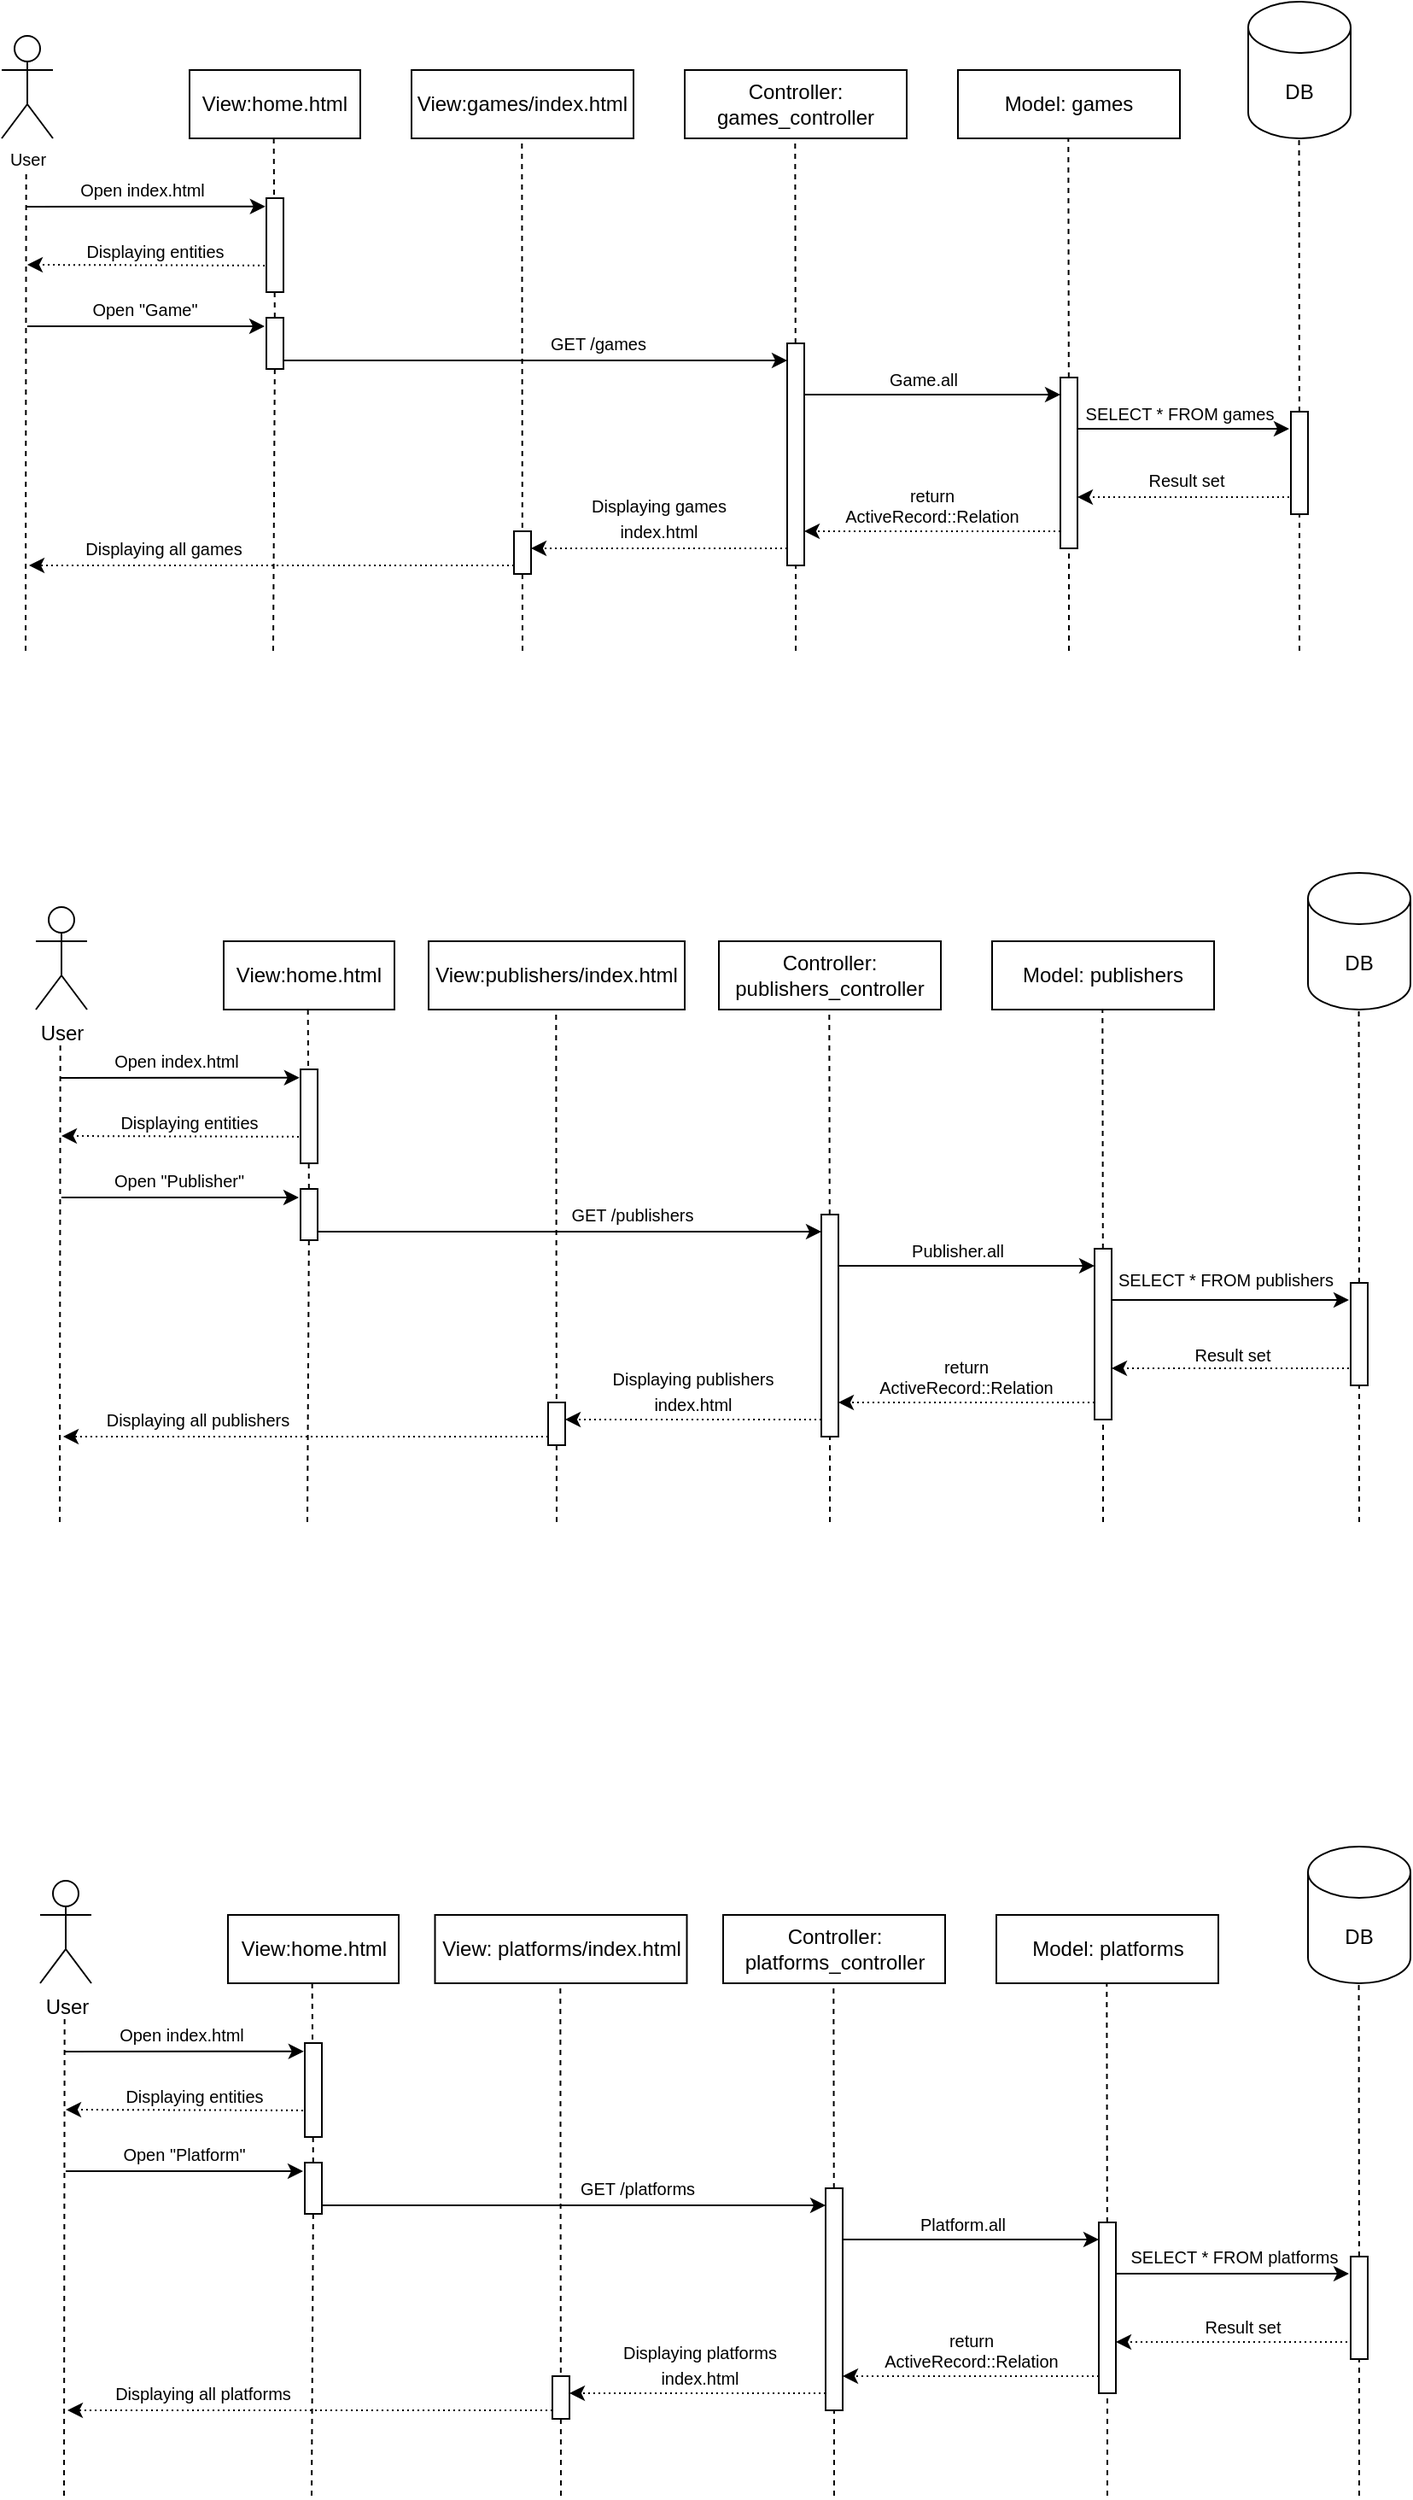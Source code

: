 <mxfile version="23.0.2" type="device">
  <diagram name="Страница — 1" id="-4BtK_Ra-prGS7PT-use">
    <mxGraphModel dx="1727" dy="1027" grid="0" gridSize="10" guides="1" tooltips="1" connect="1" arrows="1" fold="1" page="0" pageScale="1" pageWidth="827" pageHeight="1169" math="0" shadow="0">
      <root>
        <mxCell id="0" />
        <mxCell id="1" parent="0" />
        <mxCell id="UqfL8hl1lmu7WySA4xqy-44" value="User" style="shape=umlActor;verticalLabelPosition=bottom;verticalAlign=top;html=1;outlineConnect=0;fillColor=none;strokeColor=#000000;fontSize=10;" vertex="1" parent="1">
          <mxGeometry x="250" y="250" width="30" height="60" as="geometry" />
        </mxCell>
        <mxCell id="UqfL8hl1lmu7WySA4xqy-45" value="View:home.html" style="rounded=0;whiteSpace=wrap;html=1;fillColor=none;strokeColor=#000000;glass=0;" vertex="1" parent="1">
          <mxGeometry x="360" y="270" width="100" height="40" as="geometry" />
        </mxCell>
        <mxCell id="UqfL8hl1lmu7WySA4xqy-46" value="View:games/index.html" style="rounded=0;whiteSpace=wrap;html=1;fillColor=none;strokeColor=#000000;glass=0;" vertex="1" parent="1">
          <mxGeometry x="490" y="270" width="130" height="40" as="geometry" />
        </mxCell>
        <mxCell id="UqfL8hl1lmu7WySA4xqy-47" value="Model: games" style="rounded=0;whiteSpace=wrap;html=1;fillColor=none;strokeColor=#000000;glass=0;" vertex="1" parent="1">
          <mxGeometry x="810" y="270" width="130" height="40" as="geometry" />
        </mxCell>
        <mxCell id="UqfL8hl1lmu7WySA4xqy-48" value="Controller: games_controller" style="rounded=0;whiteSpace=wrap;html=1;fillColor=none;strokeColor=#000000;glass=0;" vertex="1" parent="1">
          <mxGeometry x="650" y="270" width="130" height="40" as="geometry" />
        </mxCell>
        <mxCell id="UqfL8hl1lmu7WySA4xqy-49" value="DB" style="shape=cylinder3;whiteSpace=wrap;html=1;boundedLbl=1;backgroundOutline=1;size=15;fillColor=none;strokeColor=#000000;" vertex="1" parent="1">
          <mxGeometry x="980" y="230" width="60" height="80" as="geometry" />
        </mxCell>
        <mxCell id="UqfL8hl1lmu7WySA4xqy-50" value="" style="endArrow=none;dashed=1;html=1;rounded=0;" edge="1" parent="1">
          <mxGeometry width="50" height="50" relative="1" as="geometry">
            <mxPoint x="264" y="610" as="sourcePoint" />
            <mxPoint x="264.33" y="330" as="targetPoint" />
          </mxGeometry>
        </mxCell>
        <mxCell id="UqfL8hl1lmu7WySA4xqy-51" value="" style="endArrow=none;dashed=1;html=1;rounded=0;" edge="1" parent="1" source="UqfL8hl1lmu7WySA4xqy-78">
          <mxGeometry width="50" height="50" relative="1" as="geometry">
            <mxPoint x="409" y="610" as="sourcePoint" />
            <mxPoint x="409.33" y="310" as="targetPoint" />
          </mxGeometry>
        </mxCell>
        <mxCell id="UqfL8hl1lmu7WySA4xqy-52" value="" style="endArrow=none;dashed=1;html=1;rounded=0;" edge="1" parent="1">
          <mxGeometry width="50" height="50" relative="1" as="geometry">
            <mxPoint x="555" y="610" as="sourcePoint" />
            <mxPoint x="554.66" y="310" as="targetPoint" />
          </mxGeometry>
        </mxCell>
        <mxCell id="UqfL8hl1lmu7WySA4xqy-53" value="" style="endArrow=none;dashed=1;html=1;rounded=0;" edge="1" parent="1" source="UqfL8hl1lmu7WySA4xqy-80">
          <mxGeometry width="50" height="50" relative="1" as="geometry">
            <mxPoint x="715" y="610" as="sourcePoint" />
            <mxPoint x="714.66" y="310" as="targetPoint" />
          </mxGeometry>
        </mxCell>
        <mxCell id="UqfL8hl1lmu7WySA4xqy-54" value="" style="endArrow=none;dashed=1;html=1;rounded=0;" edge="1" parent="1" source="UqfL8hl1lmu7WySA4xqy-82">
          <mxGeometry width="50" height="50" relative="1" as="geometry">
            <mxPoint x="875" y="610" as="sourcePoint" />
            <mxPoint x="874.66" y="310" as="targetPoint" />
          </mxGeometry>
        </mxCell>
        <mxCell id="UqfL8hl1lmu7WySA4xqy-55" value="" style="endArrow=none;dashed=1;html=1;rounded=0;" edge="1" parent="1" source="UqfL8hl1lmu7WySA4xqy-84">
          <mxGeometry width="50" height="50" relative="1" as="geometry">
            <mxPoint x="1010" y="610" as="sourcePoint" />
            <mxPoint x="1009.77" y="310" as="targetPoint" />
          </mxGeometry>
        </mxCell>
        <mxCell id="UqfL8hl1lmu7WySA4xqy-56" value="" style="endArrow=classic;html=1;rounded=0;entryX=-0.06;entryY=0.089;entryDx=0;entryDy=0;entryPerimeter=0;" edge="1" parent="1" target="UqfL8hl1lmu7WySA4xqy-76">
          <mxGeometry width="50" height="50" relative="1" as="geometry">
            <mxPoint x="264" y="350" as="sourcePoint" />
            <mxPoint x="400" y="350" as="targetPoint" />
          </mxGeometry>
        </mxCell>
        <mxCell id="UqfL8hl1lmu7WySA4xqy-57" value="&lt;font style=&quot;font-size: 10px;&quot;&gt;Open index.html&lt;/font&gt;" style="text;html=1;align=center;verticalAlign=middle;whiteSpace=wrap;rounded=0;fontSize=10;" vertex="1" parent="1">
          <mxGeometry x="280" y="330" width="105" height="20" as="geometry" />
        </mxCell>
        <mxCell id="UqfL8hl1lmu7WySA4xqy-58" value="" style="endArrow=classic;html=1;rounded=0;dashed=1;dashPattern=1 2;" edge="1" parent="1">
          <mxGeometry width="50" height="50" relative="1" as="geometry">
            <mxPoint x="410" y="384.46" as="sourcePoint" />
            <mxPoint x="265" y="384" as="targetPoint" />
          </mxGeometry>
        </mxCell>
        <mxCell id="UqfL8hl1lmu7WySA4xqy-59" value="&lt;font style=&quot;font-size: 10px;&quot;&gt;Displaying entities&lt;/font&gt;" style="text;html=1;align=center;verticalAlign=middle;whiteSpace=wrap;rounded=0;fontSize=10;" vertex="1" parent="1">
          <mxGeometry x="260" y="371" width="160" height="10" as="geometry" />
        </mxCell>
        <mxCell id="UqfL8hl1lmu7WySA4xqy-60" value="" style="endArrow=classic;html=1;rounded=0;" edge="1" parent="1">
          <mxGeometry width="50" height="50" relative="1" as="geometry">
            <mxPoint x="265" y="420" as="sourcePoint" />
            <mxPoint x="404" y="420" as="targetPoint" />
          </mxGeometry>
        </mxCell>
        <mxCell id="UqfL8hl1lmu7WySA4xqy-61" value="Open &quot;Game&quot;" style="text;html=1;align=center;verticalAlign=middle;whiteSpace=wrap;rounded=0;fontSize=10;" vertex="1" parent="1">
          <mxGeometry x="270" y="400" width="127.5" height="20" as="geometry" />
        </mxCell>
        <mxCell id="UqfL8hl1lmu7WySA4xqy-62" value="" style="endArrow=classic;html=1;rounded=0;" edge="1" parent="1">
          <mxGeometry width="50" height="50" relative="1" as="geometry">
            <mxPoint x="410" y="440" as="sourcePoint" />
            <mxPoint x="710" y="440" as="targetPoint" />
          </mxGeometry>
        </mxCell>
        <mxCell id="UqfL8hl1lmu7WySA4xqy-63" value="&lt;font style=&quot;font-size: 10px;&quot;&gt;GET /games&lt;/font&gt;" style="text;html=1;align=center;verticalAlign=middle;whiteSpace=wrap;rounded=0;" vertex="1" parent="1">
          <mxGeometry x="542" y="420" width="115" height="20" as="geometry" />
        </mxCell>
        <mxCell id="UqfL8hl1lmu7WySA4xqy-64" value="" style="endArrow=classic;html=1;rounded=0;" edge="1" parent="1">
          <mxGeometry width="50" height="50" relative="1" as="geometry">
            <mxPoint x="720" y="460" as="sourcePoint" />
            <mxPoint x="870" y="460" as="targetPoint" />
          </mxGeometry>
        </mxCell>
        <mxCell id="UqfL8hl1lmu7WySA4xqy-65" value="&lt;font style=&quot;font-size: 10px;&quot;&gt;Game.all&lt;/font&gt;" style="text;html=1;align=center;verticalAlign=middle;whiteSpace=wrap;rounded=0;" vertex="1" parent="1">
          <mxGeometry x="760" y="436" width="60" height="30" as="geometry" />
        </mxCell>
        <mxCell id="UqfL8hl1lmu7WySA4xqy-66" value="" style="endArrow=classic;html=1;rounded=0;" edge="1" parent="1">
          <mxGeometry width="50" height="50" relative="1" as="geometry">
            <mxPoint x="880" y="480" as="sourcePoint" />
            <mxPoint x="1004" y="480" as="targetPoint" />
          </mxGeometry>
        </mxCell>
        <mxCell id="UqfL8hl1lmu7WySA4xqy-67" value="&lt;font style=&quot;font-size: 10px;&quot;&gt;SELECT * FROM games&lt;/font&gt;" style="text;html=1;align=center;verticalAlign=middle;whiteSpace=wrap;rounded=0;fontSize=10;" vertex="1" parent="1">
          <mxGeometry x="875" y="456" width="130" height="30" as="geometry" />
        </mxCell>
        <mxCell id="UqfL8hl1lmu7WySA4xqy-68" value="" style="endArrow=classic;html=1;rounded=0;dashed=1;dashPattern=1 2;" edge="1" parent="1">
          <mxGeometry width="50" height="50" relative="1" as="geometry">
            <mxPoint x="1010" y="520" as="sourcePoint" />
            <mxPoint x="880" y="520" as="targetPoint" />
          </mxGeometry>
        </mxCell>
        <mxCell id="UqfL8hl1lmu7WySA4xqy-69" value="&lt;font style=&quot;font-size: 10px;&quot;&gt;Result set&lt;/font&gt;" style="text;html=1;align=center;verticalAlign=middle;whiteSpace=wrap;rounded=0;" vertex="1" parent="1">
          <mxGeometry x="879" y="495" width="130" height="30" as="geometry" />
        </mxCell>
        <mxCell id="UqfL8hl1lmu7WySA4xqy-70" value="" style="endArrow=classic;html=1;rounded=0;dashed=1;dashPattern=1 2;" edge="1" parent="1">
          <mxGeometry width="50" height="50" relative="1" as="geometry">
            <mxPoint x="870" y="540" as="sourcePoint" />
            <mxPoint x="720" y="540" as="targetPoint" />
          </mxGeometry>
        </mxCell>
        <mxCell id="UqfL8hl1lmu7WySA4xqy-71" value="return&lt;br&gt;ActiveRecord::Relation" style="text;html=1;align=center;verticalAlign=middle;whiteSpace=wrap;rounded=0;fontSize=10;" vertex="1" parent="1">
          <mxGeometry x="720" y="510" width="150" height="30" as="geometry" />
        </mxCell>
        <mxCell id="UqfL8hl1lmu7WySA4xqy-72" value="" style="endArrow=classic;html=1;rounded=0;dashed=1;dashPattern=1 2;" edge="1" parent="1">
          <mxGeometry width="50" height="50" relative="1" as="geometry">
            <mxPoint x="710" y="550" as="sourcePoint" />
            <mxPoint x="560" y="550" as="targetPoint" />
          </mxGeometry>
        </mxCell>
        <mxCell id="UqfL8hl1lmu7WySA4xqy-73" value="&lt;font style=&quot;font-size: 10px;&quot;&gt;Displaying games &lt;br&gt;index.html&lt;/font&gt;" style="text;html=1;align=center;verticalAlign=middle;whiteSpace=wrap;rounded=0;" vertex="1" parent="1">
          <mxGeometry x="560" y="517" width="150" height="30" as="geometry" />
        </mxCell>
        <mxCell id="UqfL8hl1lmu7WySA4xqy-74" value="" style="endArrow=classic;html=1;rounded=0;dashed=1;dashPattern=1 2;" edge="1" parent="1">
          <mxGeometry width="50" height="50" relative="1" as="geometry">
            <mxPoint x="550" y="560" as="sourcePoint" />
            <mxPoint x="266" y="560" as="targetPoint" />
          </mxGeometry>
        </mxCell>
        <mxCell id="UqfL8hl1lmu7WySA4xqy-75" value="&lt;font style=&quot;font-size: 10px;&quot;&gt;Displaying all games&lt;/font&gt;" style="text;html=1;align=center;verticalAlign=middle;whiteSpace=wrap;rounded=0;" vertex="1" parent="1">
          <mxGeometry x="270" y="535" width="150" height="30" as="geometry" />
        </mxCell>
        <mxCell id="UqfL8hl1lmu7WySA4xqy-76" value="" style="rounded=0;whiteSpace=wrap;html=1;" vertex="1" parent="1">
          <mxGeometry x="405" y="345" width="10" height="55" as="geometry" />
        </mxCell>
        <mxCell id="UqfL8hl1lmu7WySA4xqy-77" value="" style="endArrow=none;dashed=1;html=1;rounded=0;" edge="1" parent="1" target="UqfL8hl1lmu7WySA4xqy-78">
          <mxGeometry width="50" height="50" relative="1" as="geometry">
            <mxPoint x="409" y="610" as="sourcePoint" />
            <mxPoint x="409.33" y="310" as="targetPoint" />
          </mxGeometry>
        </mxCell>
        <mxCell id="UqfL8hl1lmu7WySA4xqy-78" value="" style="rounded=0;whiteSpace=wrap;html=1;" vertex="1" parent="1">
          <mxGeometry x="405" y="415" width="10" height="30" as="geometry" />
        </mxCell>
        <mxCell id="UqfL8hl1lmu7WySA4xqy-79" value="" style="endArrow=none;dashed=1;html=1;rounded=0;" edge="1" parent="1" target="UqfL8hl1lmu7WySA4xqy-80">
          <mxGeometry width="50" height="50" relative="1" as="geometry">
            <mxPoint x="715" y="610" as="sourcePoint" />
            <mxPoint x="714.66" y="310" as="targetPoint" />
          </mxGeometry>
        </mxCell>
        <mxCell id="UqfL8hl1lmu7WySA4xqy-80" value="" style="rounded=0;whiteSpace=wrap;html=1;" vertex="1" parent="1">
          <mxGeometry x="710" y="430" width="10" height="130" as="geometry" />
        </mxCell>
        <mxCell id="UqfL8hl1lmu7WySA4xqy-81" value="" style="endArrow=none;dashed=1;html=1;rounded=0;" edge="1" parent="1" target="UqfL8hl1lmu7WySA4xqy-82">
          <mxGeometry width="50" height="50" relative="1" as="geometry">
            <mxPoint x="875" y="610" as="sourcePoint" />
            <mxPoint x="874.66" y="310" as="targetPoint" />
          </mxGeometry>
        </mxCell>
        <mxCell id="UqfL8hl1lmu7WySA4xqy-82" value="" style="rounded=0;whiteSpace=wrap;html=1;" vertex="1" parent="1">
          <mxGeometry x="870" y="450" width="10" height="100" as="geometry" />
        </mxCell>
        <mxCell id="UqfL8hl1lmu7WySA4xqy-83" value="" style="endArrow=none;dashed=1;html=1;rounded=0;" edge="1" parent="1" target="UqfL8hl1lmu7WySA4xqy-84">
          <mxGeometry width="50" height="50" relative="1" as="geometry">
            <mxPoint x="1010" y="610" as="sourcePoint" />
            <mxPoint x="1009.77" y="310" as="targetPoint" />
          </mxGeometry>
        </mxCell>
        <mxCell id="UqfL8hl1lmu7WySA4xqy-84" value="" style="rounded=0;whiteSpace=wrap;html=1;" vertex="1" parent="1">
          <mxGeometry x="1005" y="470" width="10" height="60" as="geometry" />
        </mxCell>
        <mxCell id="UqfL8hl1lmu7WySA4xqy-85" value="" style="rounded=0;whiteSpace=wrap;html=1;" vertex="1" parent="1">
          <mxGeometry x="550" y="540" width="10" height="25" as="geometry" />
        </mxCell>
        <mxCell id="UqfL8hl1lmu7WySA4xqy-86" value="User" style="shape=umlActor;verticalLabelPosition=bottom;verticalAlign=top;html=1;outlineConnect=0;fillColor=none;strokeColor=#000000;" vertex="1" parent="1">
          <mxGeometry x="270" y="760" width="30" height="60" as="geometry" />
        </mxCell>
        <mxCell id="UqfL8hl1lmu7WySA4xqy-87" value="View:home.html" style="rounded=0;whiteSpace=wrap;html=1;fillColor=none;strokeColor=#000000;glass=0;" vertex="1" parent="1">
          <mxGeometry x="380" y="780" width="100" height="40" as="geometry" />
        </mxCell>
        <mxCell id="UqfL8hl1lmu7WySA4xqy-88" value="View:publishers/index.html" style="rounded=0;whiteSpace=wrap;html=1;fillColor=none;strokeColor=#000000;glass=0;" vertex="1" parent="1">
          <mxGeometry x="500" y="780" width="150" height="40" as="geometry" />
        </mxCell>
        <mxCell id="UqfL8hl1lmu7WySA4xqy-89" value="Model: publishers" style="rounded=0;whiteSpace=wrap;html=1;fillColor=none;strokeColor=#000000;glass=0;" vertex="1" parent="1">
          <mxGeometry x="830" y="780" width="130" height="40" as="geometry" />
        </mxCell>
        <mxCell id="UqfL8hl1lmu7WySA4xqy-90" value="Controller: publishers_controller" style="rounded=0;whiteSpace=wrap;html=1;fillColor=none;strokeColor=#000000;glass=0;" vertex="1" parent="1">
          <mxGeometry x="670" y="780" width="130" height="40" as="geometry" />
        </mxCell>
        <mxCell id="UqfL8hl1lmu7WySA4xqy-91" value="" style="endArrow=none;dashed=1;html=1;rounded=0;" edge="1" parent="1">
          <mxGeometry width="50" height="50" relative="1" as="geometry">
            <mxPoint x="284" y="1120" as="sourcePoint" />
            <mxPoint x="284.33" y="840" as="targetPoint" />
          </mxGeometry>
        </mxCell>
        <mxCell id="UqfL8hl1lmu7WySA4xqy-92" value="" style="endArrow=none;dashed=1;html=1;rounded=0;" edge="1" parent="1" source="UqfL8hl1lmu7WySA4xqy-119">
          <mxGeometry width="50" height="50" relative="1" as="geometry">
            <mxPoint x="429" y="1120" as="sourcePoint" />
            <mxPoint x="429.33" y="820" as="targetPoint" />
          </mxGeometry>
        </mxCell>
        <mxCell id="UqfL8hl1lmu7WySA4xqy-93" value="" style="endArrow=none;dashed=1;html=1;rounded=0;" edge="1" parent="1">
          <mxGeometry width="50" height="50" relative="1" as="geometry">
            <mxPoint x="575" y="1120" as="sourcePoint" />
            <mxPoint x="574.66" y="820" as="targetPoint" />
          </mxGeometry>
        </mxCell>
        <mxCell id="UqfL8hl1lmu7WySA4xqy-94" value="" style="endArrow=none;dashed=1;html=1;rounded=0;" edge="1" parent="1" source="UqfL8hl1lmu7WySA4xqy-121">
          <mxGeometry width="50" height="50" relative="1" as="geometry">
            <mxPoint x="735" y="1120" as="sourcePoint" />
            <mxPoint x="734.66" y="820" as="targetPoint" />
          </mxGeometry>
        </mxCell>
        <mxCell id="UqfL8hl1lmu7WySA4xqy-95" value="" style="endArrow=none;dashed=1;html=1;rounded=0;" edge="1" parent="1" source="UqfL8hl1lmu7WySA4xqy-123">
          <mxGeometry width="50" height="50" relative="1" as="geometry">
            <mxPoint x="895" y="1120" as="sourcePoint" />
            <mxPoint x="894.66" y="820" as="targetPoint" />
          </mxGeometry>
        </mxCell>
        <mxCell id="UqfL8hl1lmu7WySA4xqy-96" value="" style="endArrow=none;dashed=1;html=1;rounded=0;" edge="1" parent="1" source="UqfL8hl1lmu7WySA4xqy-125">
          <mxGeometry width="50" height="50" relative="1" as="geometry">
            <mxPoint x="1045" y="1120" as="sourcePoint" />
            <mxPoint x="1044.77" y="820" as="targetPoint" />
          </mxGeometry>
        </mxCell>
        <mxCell id="UqfL8hl1lmu7WySA4xqy-97" value="" style="endArrow=classic;html=1;rounded=0;entryX=-0.06;entryY=0.089;entryDx=0;entryDy=0;entryPerimeter=0;" edge="1" parent="1" target="UqfL8hl1lmu7WySA4xqy-117">
          <mxGeometry width="50" height="50" relative="1" as="geometry">
            <mxPoint x="284" y="860" as="sourcePoint" />
            <mxPoint x="420" y="860" as="targetPoint" />
          </mxGeometry>
        </mxCell>
        <mxCell id="UqfL8hl1lmu7WySA4xqy-98" value="&lt;font style=&quot;font-size: 10px;&quot;&gt;Open index.html&lt;/font&gt;" style="text;html=1;align=center;verticalAlign=middle;whiteSpace=wrap;rounded=0;fontSize=10;" vertex="1" parent="1">
          <mxGeometry x="300" y="840" width="105" height="20" as="geometry" />
        </mxCell>
        <mxCell id="UqfL8hl1lmu7WySA4xqy-99" value="" style="endArrow=classic;html=1;rounded=0;dashed=1;dashPattern=1 2;jumpSize=6;" edge="1" parent="1">
          <mxGeometry width="50" height="50" relative="1" as="geometry">
            <mxPoint x="430" y="894.46" as="sourcePoint" />
            <mxPoint x="285" y="894" as="targetPoint" />
          </mxGeometry>
        </mxCell>
        <mxCell id="UqfL8hl1lmu7WySA4xqy-100" value="&lt;font style=&quot;font-size: 10px;&quot;&gt;Displaying entities&lt;/font&gt;" style="text;html=1;align=center;verticalAlign=middle;whiteSpace=wrap;rounded=0;fontSize=10;" vertex="1" parent="1">
          <mxGeometry x="280" y="881" width="160" height="10" as="geometry" />
        </mxCell>
        <mxCell id="UqfL8hl1lmu7WySA4xqy-101" value="" style="endArrow=classic;html=1;rounded=0;" edge="1" parent="1">
          <mxGeometry width="50" height="50" relative="1" as="geometry">
            <mxPoint x="285" y="930" as="sourcePoint" />
            <mxPoint x="424" y="930" as="targetPoint" />
          </mxGeometry>
        </mxCell>
        <mxCell id="UqfL8hl1lmu7WySA4xqy-102" value="Open &quot;Publisher&quot;" style="text;html=1;align=center;verticalAlign=middle;whiteSpace=wrap;rounded=0;fontSize=10;" vertex="1" parent="1">
          <mxGeometry x="290" y="910" width="127.5" height="20" as="geometry" />
        </mxCell>
        <mxCell id="UqfL8hl1lmu7WySA4xqy-103" value="" style="endArrow=classic;html=1;rounded=0;" edge="1" parent="1">
          <mxGeometry width="50" height="50" relative="1" as="geometry">
            <mxPoint x="430" y="950" as="sourcePoint" />
            <mxPoint x="730" y="950" as="targetPoint" />
          </mxGeometry>
        </mxCell>
        <mxCell id="UqfL8hl1lmu7WySA4xqy-104" value="&lt;font style=&quot;font-size: 10px;&quot;&gt;GET /&lt;/font&gt;publishers" style="text;html=1;align=center;verticalAlign=middle;whiteSpace=wrap;rounded=0;fontSize=10;" vertex="1" parent="1">
          <mxGeometry x="562" y="930" width="115" height="20" as="geometry" />
        </mxCell>
        <mxCell id="UqfL8hl1lmu7WySA4xqy-105" value="" style="endArrow=classic;html=1;rounded=0;" edge="1" parent="1">
          <mxGeometry width="50" height="50" relative="1" as="geometry">
            <mxPoint x="740" y="970" as="sourcePoint" />
            <mxPoint x="890" y="970" as="targetPoint" />
          </mxGeometry>
        </mxCell>
        <mxCell id="UqfL8hl1lmu7WySA4xqy-106" value="&lt;font style=&quot;font-size: 10px;&quot;&gt;Publisher.all&lt;/font&gt;" style="text;html=1;align=center;verticalAlign=middle;whiteSpace=wrap;rounded=0;fontSize=10;" vertex="1" parent="1">
          <mxGeometry x="780" y="946" width="60" height="30" as="geometry" />
        </mxCell>
        <mxCell id="UqfL8hl1lmu7WySA4xqy-107" value="" style="endArrow=classic;html=1;rounded=0;" edge="1" parent="1">
          <mxGeometry width="50" height="50" relative="1" as="geometry">
            <mxPoint x="900" y="990" as="sourcePoint" />
            <mxPoint x="1039" y="990" as="targetPoint" />
          </mxGeometry>
        </mxCell>
        <mxCell id="UqfL8hl1lmu7WySA4xqy-108" value="&lt;font style=&quot;font-size: 10px;&quot;&gt;SELECT * FROM&amp;nbsp;&lt;/font&gt;publishers" style="text;html=1;align=center;verticalAlign=middle;whiteSpace=wrap;rounded=0;fontSize=10;" vertex="1" parent="1">
          <mxGeometry x="902" y="963" width="130" height="30" as="geometry" />
        </mxCell>
        <mxCell id="UqfL8hl1lmu7WySA4xqy-109" value="" style="endArrow=classic;html=1;rounded=0;dashed=1;dashPattern=1 2;" edge="1" parent="1">
          <mxGeometry width="50" height="50" relative="1" as="geometry">
            <mxPoint x="1039" y="1030" as="sourcePoint" />
            <mxPoint x="900" y="1030" as="targetPoint" />
          </mxGeometry>
        </mxCell>
        <mxCell id="UqfL8hl1lmu7WySA4xqy-110" value="&lt;font style=&quot;font-size: 10px;&quot;&gt;Result set&lt;/font&gt;" style="text;html=1;align=center;verticalAlign=middle;whiteSpace=wrap;rounded=0;" vertex="1" parent="1">
          <mxGeometry x="906" y="1007" width="130" height="30" as="geometry" />
        </mxCell>
        <mxCell id="UqfL8hl1lmu7WySA4xqy-111" value="" style="endArrow=classic;html=1;rounded=0;dashed=1;dashPattern=1 2;" edge="1" parent="1">
          <mxGeometry width="50" height="50" relative="1" as="geometry">
            <mxPoint x="890" y="1050" as="sourcePoint" />
            <mxPoint x="740" y="1050" as="targetPoint" />
          </mxGeometry>
        </mxCell>
        <mxCell id="UqfL8hl1lmu7WySA4xqy-112" value="return&lt;br&gt;ActiveRecord::Relation" style="text;html=1;align=center;verticalAlign=middle;whiteSpace=wrap;rounded=0;fontSize=10;" vertex="1" parent="1">
          <mxGeometry x="740" y="1020" width="150" height="30" as="geometry" />
        </mxCell>
        <mxCell id="UqfL8hl1lmu7WySA4xqy-113" value="" style="endArrow=classic;html=1;rounded=0;dashed=1;dashPattern=1 2;" edge="1" parent="1">
          <mxGeometry width="50" height="50" relative="1" as="geometry">
            <mxPoint x="730" y="1060" as="sourcePoint" />
            <mxPoint x="580" y="1060" as="targetPoint" />
          </mxGeometry>
        </mxCell>
        <mxCell id="UqfL8hl1lmu7WySA4xqy-114" value="&lt;font style=&quot;font-size: 10px;&quot;&gt;Displaying&amp;nbsp;publishers&lt;br&gt;index.html&lt;/font&gt;" style="text;html=1;align=center;verticalAlign=middle;whiteSpace=wrap;rounded=0;" vertex="1" parent="1">
          <mxGeometry x="580" y="1028" width="150" height="30" as="geometry" />
        </mxCell>
        <mxCell id="UqfL8hl1lmu7WySA4xqy-115" value="" style="endArrow=classic;html=1;rounded=0;dashed=1;dashPattern=1 2;" edge="1" parent="1">
          <mxGeometry width="50" height="50" relative="1" as="geometry">
            <mxPoint x="570" y="1070" as="sourcePoint" />
            <mxPoint x="286" y="1070" as="targetPoint" />
          </mxGeometry>
        </mxCell>
        <mxCell id="UqfL8hl1lmu7WySA4xqy-116" value="&lt;font style=&quot;font-size: 10px;&quot;&gt;&lt;font style=&quot;font-size: 10px;&quot;&gt;Displaying all&amp;nbsp;&lt;/font&gt;publishers&lt;/font&gt;" style="text;html=1;align=center;verticalAlign=middle;whiteSpace=wrap;rounded=0;" vertex="1" parent="1">
          <mxGeometry x="290" y="1045" width="150" height="30" as="geometry" />
        </mxCell>
        <mxCell id="UqfL8hl1lmu7WySA4xqy-117" value="" style="rounded=0;whiteSpace=wrap;html=1;" vertex="1" parent="1">
          <mxGeometry x="425" y="855" width="10" height="55" as="geometry" />
        </mxCell>
        <mxCell id="UqfL8hl1lmu7WySA4xqy-118" value="" style="endArrow=none;dashed=1;html=1;rounded=0;" edge="1" parent="1" target="UqfL8hl1lmu7WySA4xqy-119">
          <mxGeometry width="50" height="50" relative="1" as="geometry">
            <mxPoint x="429" y="1120" as="sourcePoint" />
            <mxPoint x="429.33" y="820" as="targetPoint" />
          </mxGeometry>
        </mxCell>
        <mxCell id="UqfL8hl1lmu7WySA4xqy-119" value="" style="rounded=0;whiteSpace=wrap;html=1;" vertex="1" parent="1">
          <mxGeometry x="425" y="925" width="10" height="30" as="geometry" />
        </mxCell>
        <mxCell id="UqfL8hl1lmu7WySA4xqy-120" value="" style="endArrow=none;dashed=1;html=1;rounded=0;" edge="1" parent="1" target="UqfL8hl1lmu7WySA4xqy-121">
          <mxGeometry width="50" height="50" relative="1" as="geometry">
            <mxPoint x="735" y="1120" as="sourcePoint" />
            <mxPoint x="734.66" y="820" as="targetPoint" />
          </mxGeometry>
        </mxCell>
        <mxCell id="UqfL8hl1lmu7WySA4xqy-121" value="" style="rounded=0;whiteSpace=wrap;html=1;" vertex="1" parent="1">
          <mxGeometry x="730" y="940" width="10" height="130" as="geometry" />
        </mxCell>
        <mxCell id="UqfL8hl1lmu7WySA4xqy-122" value="" style="endArrow=none;dashed=1;html=1;rounded=0;" edge="1" parent="1" target="UqfL8hl1lmu7WySA4xqy-123">
          <mxGeometry width="50" height="50" relative="1" as="geometry">
            <mxPoint x="895" y="1120" as="sourcePoint" />
            <mxPoint x="894.66" y="820" as="targetPoint" />
          </mxGeometry>
        </mxCell>
        <mxCell id="UqfL8hl1lmu7WySA4xqy-123" value="" style="rounded=0;whiteSpace=wrap;html=1;" vertex="1" parent="1">
          <mxGeometry x="890" y="960" width="10" height="100" as="geometry" />
        </mxCell>
        <mxCell id="UqfL8hl1lmu7WySA4xqy-124" value="" style="endArrow=none;dashed=1;html=1;rounded=0;" edge="1" parent="1" target="UqfL8hl1lmu7WySA4xqy-125">
          <mxGeometry width="50" height="50" relative="1" as="geometry">
            <mxPoint x="1045" y="1120" as="sourcePoint" />
            <mxPoint x="1044.77" y="820" as="targetPoint" />
          </mxGeometry>
        </mxCell>
        <mxCell id="UqfL8hl1lmu7WySA4xqy-125" value="" style="rounded=0;whiteSpace=wrap;html=1;" vertex="1" parent="1">
          <mxGeometry x="1040" y="980" width="10" height="60" as="geometry" />
        </mxCell>
        <mxCell id="UqfL8hl1lmu7WySA4xqy-126" value="" style="rounded=0;whiteSpace=wrap;html=1;" vertex="1" parent="1">
          <mxGeometry x="570" y="1050" width="10" height="25" as="geometry" />
        </mxCell>
        <mxCell id="UqfL8hl1lmu7WySA4xqy-127" value="User" style="shape=umlActor;verticalLabelPosition=bottom;verticalAlign=top;html=1;outlineConnect=0;fillColor=none;strokeColor=#000000;" vertex="1" parent="1">
          <mxGeometry x="272.5" y="1330" width="30" height="60" as="geometry" />
        </mxCell>
        <mxCell id="UqfL8hl1lmu7WySA4xqy-128" value="View:home.html" style="rounded=0;whiteSpace=wrap;html=1;fillColor=none;strokeColor=#000000;glass=0;" vertex="1" parent="1">
          <mxGeometry x="382.5" y="1350" width="100" height="40" as="geometry" />
        </mxCell>
        <mxCell id="UqfL8hl1lmu7WySA4xqy-129" value="View:&amp;nbsp;platforms/index.html" style="rounded=0;whiteSpace=wrap;html=1;fillColor=none;strokeColor=#000000;glass=0;" vertex="1" parent="1">
          <mxGeometry x="503.75" y="1350" width="147.5" height="40" as="geometry" />
        </mxCell>
        <mxCell id="UqfL8hl1lmu7WySA4xqy-130" value="Model: platforms" style="rounded=0;whiteSpace=wrap;html=1;fillColor=none;strokeColor=#000000;glass=0;" vertex="1" parent="1">
          <mxGeometry x="832.5" y="1350" width="130" height="40" as="geometry" />
        </mxCell>
        <mxCell id="UqfL8hl1lmu7WySA4xqy-131" value="Controller: platforms_controller" style="rounded=0;whiteSpace=wrap;html=1;fillColor=none;strokeColor=#000000;glass=0;" vertex="1" parent="1">
          <mxGeometry x="672.5" y="1350" width="130" height="40" as="geometry" />
        </mxCell>
        <mxCell id="UqfL8hl1lmu7WySA4xqy-132" value="" style="endArrow=none;dashed=1;html=1;rounded=0;" edge="1" parent="1">
          <mxGeometry width="50" height="50" relative="1" as="geometry">
            <mxPoint x="286.5" y="1690" as="sourcePoint" />
            <mxPoint x="286.83" y="1410" as="targetPoint" />
          </mxGeometry>
        </mxCell>
        <mxCell id="UqfL8hl1lmu7WySA4xqy-133" value="" style="endArrow=none;dashed=1;html=1;rounded=0;" edge="1" parent="1" source="UqfL8hl1lmu7WySA4xqy-160">
          <mxGeometry width="50" height="50" relative="1" as="geometry">
            <mxPoint x="431.5" y="1690" as="sourcePoint" />
            <mxPoint x="431.83" y="1390" as="targetPoint" />
          </mxGeometry>
        </mxCell>
        <mxCell id="UqfL8hl1lmu7WySA4xqy-134" value="" style="endArrow=none;dashed=1;html=1;rounded=0;" edge="1" parent="1">
          <mxGeometry width="50" height="50" relative="1" as="geometry">
            <mxPoint x="577.5" y="1690" as="sourcePoint" />
            <mxPoint x="577.16" y="1390" as="targetPoint" />
          </mxGeometry>
        </mxCell>
        <mxCell id="UqfL8hl1lmu7WySA4xqy-135" value="" style="endArrow=none;dashed=1;html=1;rounded=0;" edge="1" parent="1" source="UqfL8hl1lmu7WySA4xqy-162">
          <mxGeometry width="50" height="50" relative="1" as="geometry">
            <mxPoint x="737.5" y="1690" as="sourcePoint" />
            <mxPoint x="737.16" y="1390" as="targetPoint" />
          </mxGeometry>
        </mxCell>
        <mxCell id="UqfL8hl1lmu7WySA4xqy-136" value="" style="endArrow=none;dashed=1;html=1;rounded=0;" edge="1" parent="1" source="UqfL8hl1lmu7WySA4xqy-164">
          <mxGeometry width="50" height="50" relative="1" as="geometry">
            <mxPoint x="897.5" y="1690" as="sourcePoint" />
            <mxPoint x="897.16" y="1390" as="targetPoint" />
          </mxGeometry>
        </mxCell>
        <mxCell id="UqfL8hl1lmu7WySA4xqy-137" value="" style="endArrow=none;dashed=1;html=1;rounded=0;" edge="1" parent="1" source="UqfL8hl1lmu7WySA4xqy-166">
          <mxGeometry width="50" height="50" relative="1" as="geometry">
            <mxPoint x="1045" y="1690" as="sourcePoint" />
            <mxPoint x="1044.77" y="1390" as="targetPoint" />
          </mxGeometry>
        </mxCell>
        <mxCell id="UqfL8hl1lmu7WySA4xqy-138" value="" style="endArrow=classic;html=1;rounded=0;entryX=-0.06;entryY=0.089;entryDx=0;entryDy=0;entryPerimeter=0;" edge="1" parent="1" target="UqfL8hl1lmu7WySA4xqy-158">
          <mxGeometry width="50" height="50" relative="1" as="geometry">
            <mxPoint x="286.5" y="1430" as="sourcePoint" />
            <mxPoint x="422.5" y="1430" as="targetPoint" />
          </mxGeometry>
        </mxCell>
        <mxCell id="UqfL8hl1lmu7WySA4xqy-139" value="&lt;font style=&quot;font-size: 10px;&quot;&gt;Open index.html&lt;/font&gt;" style="text;html=1;align=center;verticalAlign=middle;whiteSpace=wrap;rounded=0;fontSize=10;" vertex="1" parent="1">
          <mxGeometry x="302.5" y="1410" width="105" height="20" as="geometry" />
        </mxCell>
        <mxCell id="UqfL8hl1lmu7WySA4xqy-140" value="" style="endArrow=classic;html=1;rounded=0;dashed=1;dashPattern=1 2;" edge="1" parent="1">
          <mxGeometry width="50" height="50" relative="1" as="geometry">
            <mxPoint x="432.5" y="1464.46" as="sourcePoint" />
            <mxPoint x="287.5" y="1464" as="targetPoint" />
          </mxGeometry>
        </mxCell>
        <mxCell id="UqfL8hl1lmu7WySA4xqy-141" value="&lt;font style=&quot;font-size: 10px;&quot;&gt;Displaying entities&lt;/font&gt;" style="text;html=1;align=center;verticalAlign=middle;whiteSpace=wrap;rounded=0;fontSize=10;" vertex="1" parent="1">
          <mxGeometry x="282.5" y="1451" width="160" height="10" as="geometry" />
        </mxCell>
        <mxCell id="UqfL8hl1lmu7WySA4xqy-142" value="" style="endArrow=classic;html=1;rounded=0;" edge="1" parent="1">
          <mxGeometry width="50" height="50" relative="1" as="geometry">
            <mxPoint x="287.5" y="1500" as="sourcePoint" />
            <mxPoint x="426.5" y="1500" as="targetPoint" />
          </mxGeometry>
        </mxCell>
        <mxCell id="UqfL8hl1lmu7WySA4xqy-143" value="Open &quot;Platform&quot;" style="text;html=1;align=center;verticalAlign=middle;whiteSpace=wrap;rounded=0;fontSize=10;" vertex="1" parent="1">
          <mxGeometry x="292.5" y="1480" width="127.5" height="20" as="geometry" />
        </mxCell>
        <mxCell id="UqfL8hl1lmu7WySA4xqy-144" value="" style="endArrow=classic;html=1;rounded=0;" edge="1" parent="1">
          <mxGeometry width="50" height="50" relative="1" as="geometry">
            <mxPoint x="432.5" y="1520" as="sourcePoint" />
            <mxPoint x="732.5" y="1520" as="targetPoint" />
          </mxGeometry>
        </mxCell>
        <mxCell id="UqfL8hl1lmu7WySA4xqy-145" value="&lt;font style=&quot;font-size: 10px;&quot;&gt;GET /&lt;/font&gt;platforms" style="text;html=1;align=center;verticalAlign=middle;whiteSpace=wrap;rounded=0;fontSize=10;" vertex="1" parent="1">
          <mxGeometry x="564.5" y="1500" width="115" height="20" as="geometry" />
        </mxCell>
        <mxCell id="UqfL8hl1lmu7WySA4xqy-146" value="" style="endArrow=classic;html=1;rounded=0;" edge="1" parent="1">
          <mxGeometry width="50" height="50" relative="1" as="geometry">
            <mxPoint x="742.5" y="1540" as="sourcePoint" />
            <mxPoint x="892.5" y="1540" as="targetPoint" />
          </mxGeometry>
        </mxCell>
        <mxCell id="UqfL8hl1lmu7WySA4xqy-147" value="&lt;font style=&quot;font-size: 10px;&quot;&gt;Platform.all&lt;/font&gt;" style="text;html=1;align=center;verticalAlign=middle;whiteSpace=wrap;rounded=0;" vertex="1" parent="1">
          <mxGeometry x="782.5" y="1516" width="60" height="30" as="geometry" />
        </mxCell>
        <mxCell id="UqfL8hl1lmu7WySA4xqy-148" value="" style="endArrow=classic;html=1;rounded=0;" edge="1" parent="1">
          <mxGeometry width="50" height="50" relative="1" as="geometry">
            <mxPoint x="902.5" y="1560" as="sourcePoint" />
            <mxPoint x="1039" y="1560" as="targetPoint" />
          </mxGeometry>
        </mxCell>
        <mxCell id="UqfL8hl1lmu7WySA4xqy-149" value="&lt;font style=&quot;font-size: 10px;&quot;&gt;SELECT * FROM&amp;nbsp;&lt;/font&gt;platforms" style="text;html=1;align=center;verticalAlign=middle;whiteSpace=wrap;rounded=0;fontSize=10;" vertex="1" parent="1">
          <mxGeometry x="907" y="1535" width="130" height="30" as="geometry" />
        </mxCell>
        <mxCell id="UqfL8hl1lmu7WySA4xqy-150" value="" style="endArrow=classic;html=1;rounded=0;dashed=1;dashPattern=1 2;" edge="1" parent="1">
          <mxGeometry width="50" height="50" relative="1" as="geometry">
            <mxPoint x="1038" y="1600" as="sourcePoint" />
            <mxPoint x="902.5" y="1600" as="targetPoint" />
          </mxGeometry>
        </mxCell>
        <mxCell id="UqfL8hl1lmu7WySA4xqy-151" value="&lt;font style=&quot;font-size: 10px;&quot;&gt;Result set&lt;/font&gt;" style="text;html=1;align=center;verticalAlign=middle;whiteSpace=wrap;rounded=0;fontSize=10;" vertex="1" parent="1">
          <mxGeometry x="912" y="1576" width="130" height="30" as="geometry" />
        </mxCell>
        <mxCell id="UqfL8hl1lmu7WySA4xqy-152" value="" style="endArrow=classic;html=1;rounded=0;dashed=1;dashPattern=1 2;" edge="1" parent="1">
          <mxGeometry width="50" height="50" relative="1" as="geometry">
            <mxPoint x="892.5" y="1620" as="sourcePoint" />
            <mxPoint x="742.5" y="1620" as="targetPoint" />
          </mxGeometry>
        </mxCell>
        <mxCell id="UqfL8hl1lmu7WySA4xqy-153" value="return&lt;br&gt;ActiveRecord::Relation" style="text;html=1;align=center;verticalAlign=middle;whiteSpace=wrap;rounded=0;fontSize=10;" vertex="1" parent="1">
          <mxGeometry x="742.5" y="1590" width="150" height="30" as="geometry" />
        </mxCell>
        <mxCell id="UqfL8hl1lmu7WySA4xqy-154" value="" style="endArrow=classic;html=1;rounded=0;dashed=1;dashPattern=1 2;" edge="1" parent="1">
          <mxGeometry width="50" height="50" relative="1" as="geometry">
            <mxPoint x="732.5" y="1630" as="sourcePoint" />
            <mxPoint x="582.5" y="1630" as="targetPoint" />
          </mxGeometry>
        </mxCell>
        <mxCell id="UqfL8hl1lmu7WySA4xqy-155" value="&lt;font style=&quot;font-size: 10px;&quot;&gt;Displaying platforms &lt;br&gt;index.html&lt;/font&gt;" style="text;html=1;align=center;verticalAlign=middle;whiteSpace=wrap;rounded=0;" vertex="1" parent="1">
          <mxGeometry x="584" y="1598" width="150" height="30" as="geometry" />
        </mxCell>
        <mxCell id="UqfL8hl1lmu7WySA4xqy-156" value="" style="endArrow=classic;html=1;rounded=0;dashed=1;dashPattern=1 2;" edge="1" parent="1">
          <mxGeometry width="50" height="50" relative="1" as="geometry">
            <mxPoint x="572.5" y="1640" as="sourcePoint" />
            <mxPoint x="288.5" y="1640" as="targetPoint" />
          </mxGeometry>
        </mxCell>
        <mxCell id="UqfL8hl1lmu7WySA4xqy-157" value="&lt;font style=&quot;font-size: 10px;&quot;&gt;Displaying all platforms&lt;/font&gt;" style="text;html=1;align=center;verticalAlign=middle;whiteSpace=wrap;rounded=0;" vertex="1" parent="1">
          <mxGeometry x="292.5" y="1615" width="150" height="30" as="geometry" />
        </mxCell>
        <mxCell id="UqfL8hl1lmu7WySA4xqy-158" value="" style="rounded=0;whiteSpace=wrap;html=1;" vertex="1" parent="1">
          <mxGeometry x="427.5" y="1425" width="10" height="55" as="geometry" />
        </mxCell>
        <mxCell id="UqfL8hl1lmu7WySA4xqy-159" value="" style="endArrow=none;dashed=1;html=1;rounded=0;" edge="1" parent="1" target="UqfL8hl1lmu7WySA4xqy-160">
          <mxGeometry width="50" height="50" relative="1" as="geometry">
            <mxPoint x="431.5" y="1690" as="sourcePoint" />
            <mxPoint x="431.83" y="1390" as="targetPoint" />
          </mxGeometry>
        </mxCell>
        <mxCell id="UqfL8hl1lmu7WySA4xqy-160" value="" style="rounded=0;whiteSpace=wrap;html=1;" vertex="1" parent="1">
          <mxGeometry x="427.5" y="1495" width="10" height="30" as="geometry" />
        </mxCell>
        <mxCell id="UqfL8hl1lmu7WySA4xqy-161" value="" style="endArrow=none;dashed=1;html=1;rounded=0;" edge="1" parent="1" target="UqfL8hl1lmu7WySA4xqy-162">
          <mxGeometry width="50" height="50" relative="1" as="geometry">
            <mxPoint x="737.5" y="1690" as="sourcePoint" />
            <mxPoint x="737.16" y="1390" as="targetPoint" />
          </mxGeometry>
        </mxCell>
        <mxCell id="UqfL8hl1lmu7WySA4xqy-162" value="" style="rounded=0;whiteSpace=wrap;html=1;" vertex="1" parent="1">
          <mxGeometry x="732.5" y="1510" width="10" height="130" as="geometry" />
        </mxCell>
        <mxCell id="UqfL8hl1lmu7WySA4xqy-163" value="" style="endArrow=none;dashed=1;html=1;rounded=0;" edge="1" parent="1" target="UqfL8hl1lmu7WySA4xqy-164">
          <mxGeometry width="50" height="50" relative="1" as="geometry">
            <mxPoint x="897.5" y="1690" as="sourcePoint" />
            <mxPoint x="897.16" y="1390" as="targetPoint" />
          </mxGeometry>
        </mxCell>
        <mxCell id="UqfL8hl1lmu7WySA4xqy-164" value="" style="rounded=0;whiteSpace=wrap;html=1;" vertex="1" parent="1">
          <mxGeometry x="892.5" y="1530" width="10" height="100" as="geometry" />
        </mxCell>
        <mxCell id="UqfL8hl1lmu7WySA4xqy-165" value="" style="endArrow=none;dashed=1;html=1;rounded=0;" edge="1" parent="1" target="UqfL8hl1lmu7WySA4xqy-166">
          <mxGeometry width="50" height="50" relative="1" as="geometry">
            <mxPoint x="1045" y="1690" as="sourcePoint" />
            <mxPoint x="1044.77" y="1390" as="targetPoint" />
          </mxGeometry>
        </mxCell>
        <mxCell id="UqfL8hl1lmu7WySA4xqy-166" value="" style="rounded=0;whiteSpace=wrap;html=1;" vertex="1" parent="1">
          <mxGeometry x="1040" y="1550" width="10" height="60" as="geometry" />
        </mxCell>
        <mxCell id="UqfL8hl1lmu7WySA4xqy-167" value="" style="rounded=0;whiteSpace=wrap;html=1;" vertex="1" parent="1">
          <mxGeometry x="572.5" y="1620" width="10" height="25" as="geometry" />
        </mxCell>
        <mxCell id="UqfL8hl1lmu7WySA4xqy-168" value="DB" style="shape=cylinder3;whiteSpace=wrap;html=1;boundedLbl=1;backgroundOutline=1;size=15;fillColor=none;strokeColor=#000000;" vertex="1" parent="1">
          <mxGeometry x="1015" y="740" width="60" height="80" as="geometry" />
        </mxCell>
        <mxCell id="UqfL8hl1lmu7WySA4xqy-170" value="DB" style="shape=cylinder3;whiteSpace=wrap;html=1;boundedLbl=1;backgroundOutline=1;size=15;fillColor=none;strokeColor=#000000;" vertex="1" parent="1">
          <mxGeometry x="1015" y="1310" width="60" height="80" as="geometry" />
        </mxCell>
      </root>
    </mxGraphModel>
  </diagram>
</mxfile>
